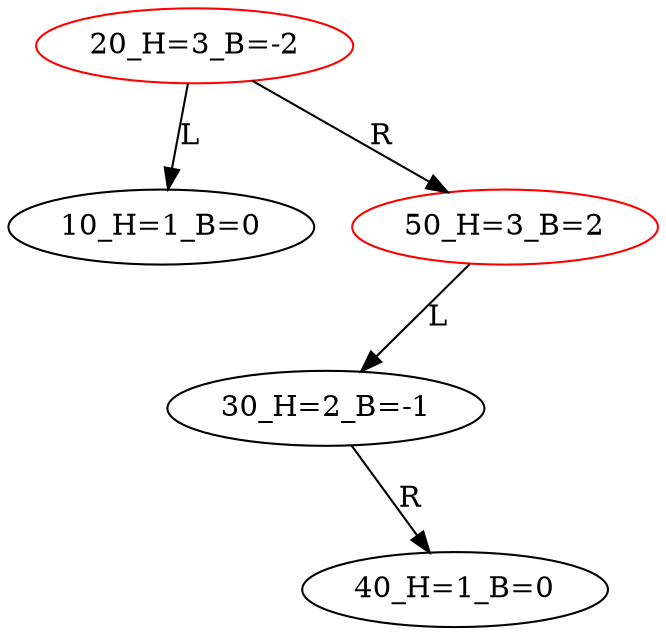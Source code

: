 digraph BiTreeBiTreeInsert {
"20_H=3_B=-2" -> {"10_H=1_B=0"} [label="L"]
"20_H=3_B=-2" -> {"50_H=3_B=2"} [label="R"]
"50_H=3_B=2" -> {"30_H=2_B=-1"} [label="L"]
"50_H=3_B=2" -> {"HD0"} [label="L"] [style=invis]
"HD0" [style=invis]
"30_H=2_B=-1" -> {"HD1"} [label="L"] [style=invis]
"HD1" [style=invis]
"30_H=2_B=-1" -> {"40_H=1_B=0"} [label="R"]
"20_H=3_B=-2" [color=red]
"10_H=1_B=0"
"50_H=3_B=2" [color=red]
"30_H=2_B=-1"
"40_H=1_B=0"
}
